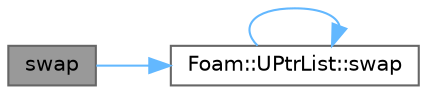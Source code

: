 digraph "swap"
{
 // LATEX_PDF_SIZE
  bgcolor="transparent";
  edge [fontname=Helvetica,fontsize=10,labelfontname=Helvetica,labelfontsize=10];
  node [fontname=Helvetica,fontsize=10,shape=box,height=0.2,width=0.4];
  rankdir="LR";
  Node1 [id="Node000001",label="swap",height=0.2,width=0.4,color="gray40", fillcolor="grey60", style="filled", fontcolor="black",tooltip=" "];
  Node1 -> Node2 [id="edge1_Node000001_Node000002",color="steelblue1",style="solid",tooltip=" "];
  Node2 [id="Node000002",label="Foam::UPtrList::swap",height=0.2,width=0.4,color="grey40", fillcolor="white", style="filled",URL="$classFoam_1_1UPtrList.html#a1924ef43f423fbed97024f81bba4ff85",tooltip=" "];
  Node2 -> Node2 [id="edge2_Node000002_Node000002",color="steelblue1",style="solid",tooltip=" "];
}
